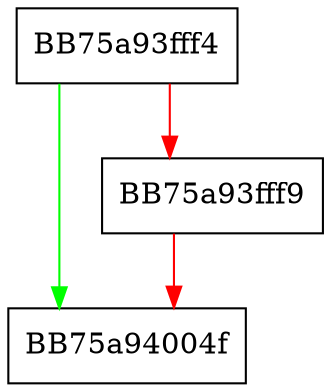 digraph delete_all_nodes {
  node [shape="box"];
  graph [splines=ortho];
  BB75a93fff4 -> BB75a94004f [color="green"];
  BB75a93fff4 -> BB75a93fff9 [color="red"];
  BB75a93fff9 -> BB75a94004f [color="red"];
}